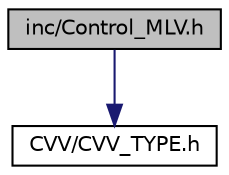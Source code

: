 digraph "inc/Control_MLV.h"
{
 // LATEX_PDF_SIZE
  edge [fontname="Helvetica",fontsize="10",labelfontname="Helvetica",labelfontsize="10"];
  node [fontname="Helvetica",fontsize="10",shape=record];
  Node1 [label="inc/Control_MLV.h",height=0.2,width=0.4,color="black", fillcolor="grey75", style="filled", fontcolor="black",tooltip=" "];
  Node1 -> Node2 [color="midnightblue",fontsize="10",style="solid",fontname="Helvetica"];
  Node2 [label="CVV/CVV_TYPE.h",height=0.2,width=0.4,color="black", fillcolor="white", style="filled",URL="$CVV__TYPE_8h.html",tooltip=" "];
}
